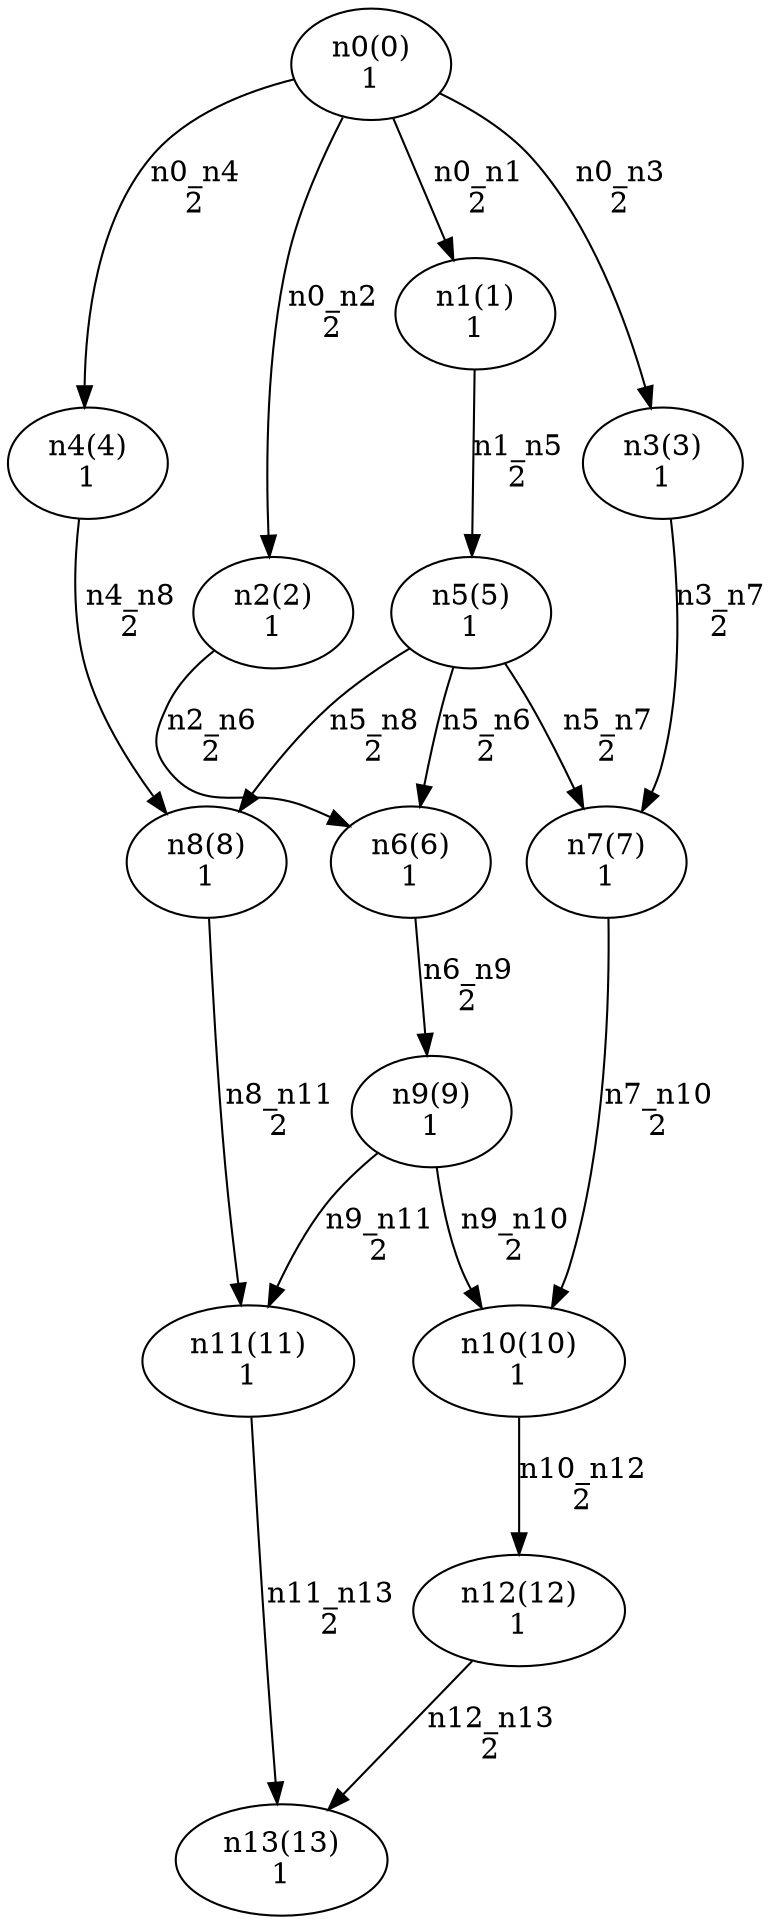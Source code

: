 digraph test_0 {
    size="28,40";
    n0 [ label="n0(0)\n1" ];
    n1 [ label="n1(1)\n1" ];
    n2 [ label="n2(2)\n1" ];
    n3 [ label="n3(3)\n1" ];
    n4 [ label="n4(4)\n1" ];
    n5 [ label="n5(5)\n1" ];
    n6 [ label="n6(6)\n1" ];
    n7 [ label="n7(7)\n1" ];
    n8 [ label="n8(8)\n1" ];
    n9 [ label="n9(9)\n1" ];
    n10 [ label="n10(10)\n1" ];
    n11 [ label="n11(11)\n1" ];
    n12 [ label="n12(12)\n1" ];
    n13 [ label="n13(13)\n1" ];

    n0 -> n1 [ label="n0_n1\n2" ];
    n0 -> n2 [ label="n0_n2\n2" ];
    n0 -> n3 [ label="n0_n3\n2" ];
    n0 -> n4 [ label="n0_n4\n2" ];
    n1 -> n5 [ label="n1_n5\n2" ];
    n2 -> n6 [ label="n2_n6\n2" ];
    n3 -> n7 [ label="n3_n7\n2" ];
    n4 -> n8 [ label="n4_n8\n2" ];
    n5 -> n6 [ label="n5_n6\n2" ];
    n5 -> n7 [ label="n5_n7\n2" ];
    n5 -> n8 [ label="n5_n8\n2" ];
    n6 -> n9 [ label="n6_n9\n2" ];
    n7 -> n10 [ label="n7_n10\n2" ];
    n8 -> n11 [ label="n8_n11\n2" ];
    n9 -> n10 [ label="n9_n10\n2" ];
    n9 -> n11 [ label="n9_n11\n2" ];
    n10 -> n12 [ label="n10_n12\n2" ];
    n11 -> n13 [ label="n11_n13\n2" ];
    n12 -> n13 [ label="n12_n13\n2" ];
}
